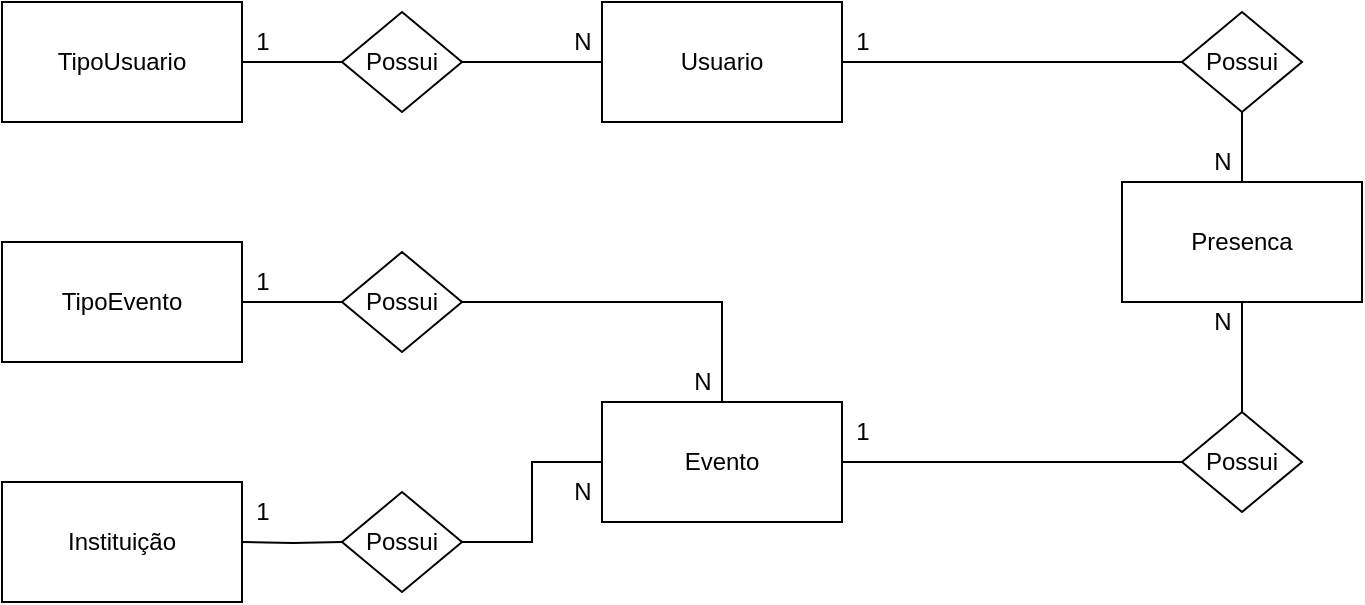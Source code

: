 <mxfile version="12.6.5" type="device"><diagram id="VkjlM-eIQPJMH5t9z73N" name="Page-1"><mxGraphModel dx="1038" dy="531" grid="1" gridSize="10" guides="1" tooltips="1" connect="1" arrows="1" fold="1" page="1" pageScale="1" pageWidth="827" pageHeight="1169" math="0" shadow="0"><root><mxCell id="0"/><mxCell id="1" parent="0"/><mxCell id="kabYDLPlCzBBFaukZA-d-14" style="edgeStyle=orthogonalEdgeStyle;rounded=0;orthogonalLoop=1;jettySize=auto;html=1;endArrow=none;endFill=0;" edge="1" parent="1" source="kabYDLPlCzBBFaukZA-d-1" target="kabYDLPlCzBBFaukZA-d-7"><mxGeometry relative="1" as="geometry"/></mxCell><mxCell id="kabYDLPlCzBBFaukZA-d-1" value="TipoUsuario" style="rounded=0;whiteSpace=wrap;html=1;" vertex="1" parent="1"><mxGeometry x="80" y="80" width="120" height="60" as="geometry"/></mxCell><mxCell id="kabYDLPlCzBBFaukZA-d-19" style="edgeStyle=orthogonalEdgeStyle;rounded=0;orthogonalLoop=1;jettySize=auto;html=1;endArrow=none;endFill=0;" edge="1" parent="1" source="kabYDLPlCzBBFaukZA-d-2" target="kabYDLPlCzBBFaukZA-d-8"><mxGeometry relative="1" as="geometry"/></mxCell><mxCell id="kabYDLPlCzBBFaukZA-d-2" value="TipoEvento" style="rounded=0;whiteSpace=wrap;html=1;" vertex="1" parent="1"><mxGeometry x="80" y="200" width="120" height="60" as="geometry"/></mxCell><mxCell id="kabYDLPlCzBBFaukZA-d-23" style="edgeStyle=orthogonalEdgeStyle;rounded=0;orthogonalLoop=1;jettySize=auto;html=1;endArrow=none;endFill=0;" edge="1" parent="1" target="kabYDLPlCzBBFaukZA-d-9"><mxGeometry relative="1" as="geometry"><mxPoint x="200" y="350" as="sourcePoint"/></mxGeometry></mxCell><mxCell id="kabYDLPlCzBBFaukZA-d-3" value="Instituição" style="rounded=0;whiteSpace=wrap;html=1;" vertex="1" parent="1"><mxGeometry x="80" y="320" width="120" height="60" as="geometry"/></mxCell><mxCell id="kabYDLPlCzBBFaukZA-d-16" style="edgeStyle=orthogonalEdgeStyle;rounded=0;orthogonalLoop=1;jettySize=auto;html=1;endArrow=none;endFill=0;" edge="1" parent="1" source="kabYDLPlCzBBFaukZA-d-4" target="kabYDLPlCzBBFaukZA-d-10"><mxGeometry relative="1" as="geometry"/></mxCell><mxCell id="kabYDLPlCzBBFaukZA-d-4" value="Usuario" style="rounded=0;whiteSpace=wrap;html=1;" vertex="1" parent="1"><mxGeometry x="380" y="80" width="120" height="60" as="geometry"/></mxCell><mxCell id="kabYDLPlCzBBFaukZA-d-21" style="edgeStyle=orthogonalEdgeStyle;rounded=0;orthogonalLoop=1;jettySize=auto;html=1;endArrow=none;endFill=0;" edge="1" parent="1" source="kabYDLPlCzBBFaukZA-d-5" target="kabYDLPlCzBBFaukZA-d-13"><mxGeometry relative="1" as="geometry"/></mxCell><mxCell id="kabYDLPlCzBBFaukZA-d-5" value="Evento" style="rounded=0;whiteSpace=wrap;html=1;" vertex="1" parent="1"><mxGeometry x="380" y="280" width="120" height="60" as="geometry"/></mxCell><mxCell id="kabYDLPlCzBBFaukZA-d-6" value="Presenca" style="rounded=0;whiteSpace=wrap;html=1;" vertex="1" parent="1"><mxGeometry x="640" y="170" width="120" height="60" as="geometry"/></mxCell><mxCell id="kabYDLPlCzBBFaukZA-d-15" style="edgeStyle=orthogonalEdgeStyle;rounded=0;orthogonalLoop=1;jettySize=auto;html=1;endArrow=none;endFill=0;" edge="1" parent="1" source="kabYDLPlCzBBFaukZA-d-7" target="kabYDLPlCzBBFaukZA-d-4"><mxGeometry relative="1" as="geometry"/></mxCell><mxCell id="kabYDLPlCzBBFaukZA-d-7" value="Possui" style="rhombus;whiteSpace=wrap;html=1;" vertex="1" parent="1"><mxGeometry x="250" y="85" width="60" height="50" as="geometry"/></mxCell><mxCell id="kabYDLPlCzBBFaukZA-d-20" style="edgeStyle=orthogonalEdgeStyle;rounded=0;orthogonalLoop=1;jettySize=auto;html=1;endArrow=none;endFill=0;" edge="1" parent="1" source="kabYDLPlCzBBFaukZA-d-8" target="kabYDLPlCzBBFaukZA-d-5"><mxGeometry relative="1" as="geometry"/></mxCell><mxCell id="kabYDLPlCzBBFaukZA-d-8" value="Possui" style="rhombus;whiteSpace=wrap;html=1;" vertex="1" parent="1"><mxGeometry x="250" y="205" width="60" height="50" as="geometry"/></mxCell><mxCell id="kabYDLPlCzBBFaukZA-d-24" style="edgeStyle=orthogonalEdgeStyle;rounded=0;orthogonalLoop=1;jettySize=auto;html=1;entryX=0;entryY=0.5;entryDx=0;entryDy=0;endArrow=none;endFill=0;" edge="1" parent="1" source="kabYDLPlCzBBFaukZA-d-9" target="kabYDLPlCzBBFaukZA-d-5"><mxGeometry relative="1" as="geometry"/></mxCell><mxCell id="kabYDLPlCzBBFaukZA-d-9" value="Possui" style="rhombus;whiteSpace=wrap;html=1;" vertex="1" parent="1"><mxGeometry x="250" y="325" width="60" height="50" as="geometry"/></mxCell><mxCell id="kabYDLPlCzBBFaukZA-d-17" style="edgeStyle=orthogonalEdgeStyle;rounded=0;orthogonalLoop=1;jettySize=auto;html=1;endArrow=none;endFill=0;" edge="1" parent="1" source="kabYDLPlCzBBFaukZA-d-10" target="kabYDLPlCzBBFaukZA-d-6"><mxGeometry relative="1" as="geometry"/></mxCell><mxCell id="kabYDLPlCzBBFaukZA-d-10" value="Possui" style="rhombus;whiteSpace=wrap;html=1;" vertex="1" parent="1"><mxGeometry x="670" y="85" width="60" height="50" as="geometry"/></mxCell><mxCell id="kabYDLPlCzBBFaukZA-d-18" style="edgeStyle=orthogonalEdgeStyle;rounded=0;orthogonalLoop=1;jettySize=auto;html=1;endArrow=none;endFill=0;" edge="1" parent="1" source="kabYDLPlCzBBFaukZA-d-13" target="kabYDLPlCzBBFaukZA-d-6"><mxGeometry relative="1" as="geometry"/></mxCell><mxCell id="kabYDLPlCzBBFaukZA-d-13" value="Possui" style="rhombus;whiteSpace=wrap;html=1;" vertex="1" parent="1"><mxGeometry x="670" y="285" width="60" height="50" as="geometry"/></mxCell><mxCell id="kabYDLPlCzBBFaukZA-d-25" value="1" style="text;html=1;align=center;verticalAlign=middle;resizable=0;points=[];autosize=1;" vertex="1" parent="1"><mxGeometry x="200" y="90" width="20" height="20" as="geometry"/></mxCell><mxCell id="kabYDLPlCzBBFaukZA-d-27" value="N" style="text;html=1;align=center;verticalAlign=middle;resizable=0;points=[];autosize=1;" vertex="1" parent="1"><mxGeometry x="360" y="90" width="20" height="20" as="geometry"/></mxCell><mxCell id="kabYDLPlCzBBFaukZA-d-30" value="1" style="text;html=1;align=center;verticalAlign=middle;resizable=0;points=[];autosize=1;" vertex="1" parent="1"><mxGeometry x="200" y="210" width="20" height="20" as="geometry"/></mxCell><mxCell id="kabYDLPlCzBBFaukZA-d-31" value="N" style="text;html=1;align=center;verticalAlign=middle;resizable=0;points=[];autosize=1;" vertex="1" parent="1"><mxGeometry x="420" y="260" width="20" height="20" as="geometry"/></mxCell><mxCell id="kabYDLPlCzBBFaukZA-d-32" value="1" style="text;html=1;align=center;verticalAlign=middle;resizable=0;points=[];autosize=1;" vertex="1" parent="1"><mxGeometry x="200" y="325" width="20" height="20" as="geometry"/></mxCell><mxCell id="kabYDLPlCzBBFaukZA-d-33" value="N" style="text;html=1;align=center;verticalAlign=middle;resizable=0;points=[];autosize=1;" vertex="1" parent="1"><mxGeometry x="360" y="315" width="20" height="20" as="geometry"/></mxCell><mxCell id="kabYDLPlCzBBFaukZA-d-35" value="1" style="text;html=1;align=center;verticalAlign=middle;resizable=0;points=[];autosize=1;" vertex="1" parent="1"><mxGeometry x="500" y="90" width="20" height="20" as="geometry"/></mxCell><mxCell id="kabYDLPlCzBBFaukZA-d-36" value="1" style="text;html=1;align=center;verticalAlign=middle;resizable=0;points=[];autosize=1;" vertex="1" parent="1"><mxGeometry x="500" y="285" width="20" height="20" as="geometry"/></mxCell><mxCell id="kabYDLPlCzBBFaukZA-d-37" value="N" style="text;html=1;align=center;verticalAlign=middle;resizable=0;points=[];autosize=1;" vertex="1" parent="1"><mxGeometry x="680" y="230" width="20" height="20" as="geometry"/></mxCell><mxCell id="kabYDLPlCzBBFaukZA-d-38" value="N" style="text;html=1;align=center;verticalAlign=middle;resizable=0;points=[];autosize=1;" vertex="1" parent="1"><mxGeometry x="680" y="150" width="20" height="20" as="geometry"/></mxCell></root></mxGraphModel></diagram></mxfile>